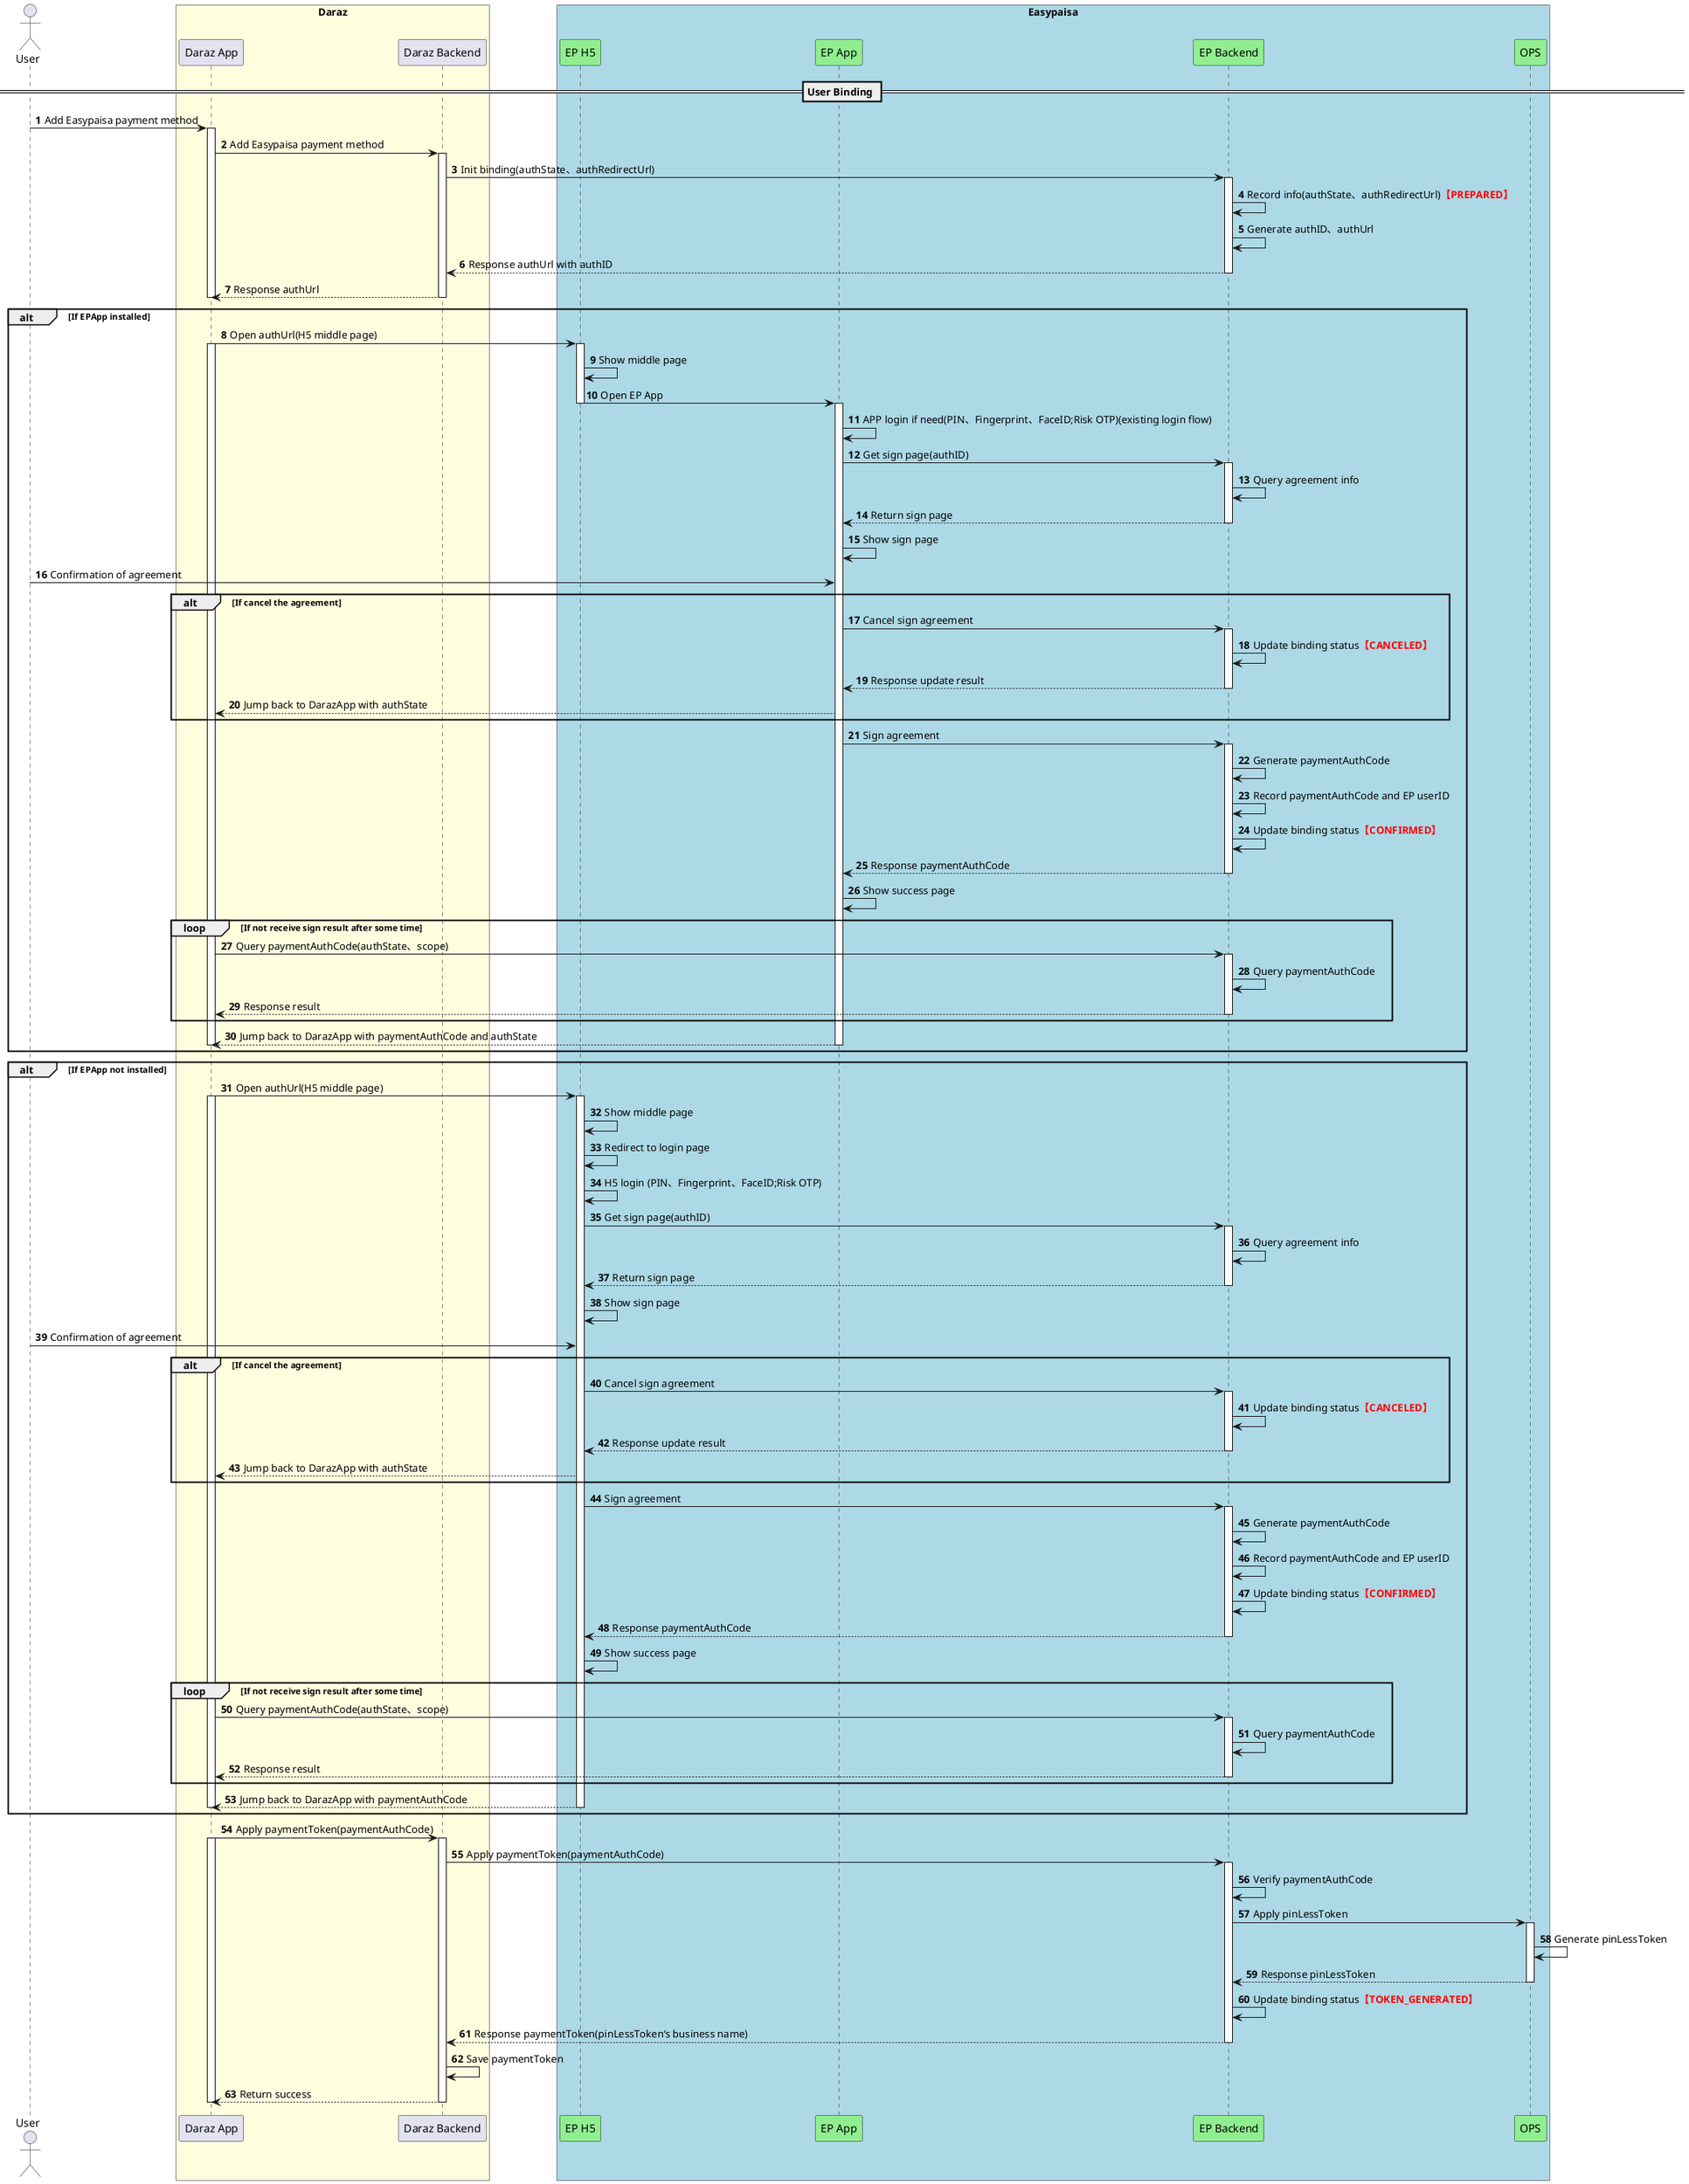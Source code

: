 @startuml
autonumber

actor       User
participant "User" as User

box "Daraz" #LightYellow
participant "Daraz App" as DarazApp
participant "Daraz Backend" as DarazBackend
end box

box "Easypaisa" #LightBlue
participant "EP H5" as EPH5 #LightGreen
participant "EP App" as EPApp #LightGreen
participant "EP Backend" as EPBackend #LightGreen
participant "OPS" as OPS #LightGreen
end box

== User Binding ==
User -> DarazApp: Add Easypaisa payment method
activate DarazApp
DarazApp -> DarazBackend: Add Easypaisa payment method
activate DarazBackend
DarazBackend -> EPBackend: Init binding(authState、authRedirectUrl)
activate EPBackend
EPBackend -> EPBackend: Record info(authState、authRedirectUrl)<font color=red><b>【PREPARED】
EPBackend -> EPBackend: Generate authID、authUrl
EPBackend --> DarazBackend: Response authUrl with authID
deactivate EPBackend
DarazBackend --> DarazApp: Response authUrl
deactivate DarazBackend
deactivate DarazApp

alt If EPApp installed
DarazApp -> EPH5: Open authUrl(H5 middle page)
activate DarazApp
activate EPH5
EPH5 -> EPH5: Show middle page
EPH5 -> EPApp: Open EP App
deactivate EPH5
activate EPApp
EPApp -> EPApp: APP login if need(PIN、Fingerprint、FaceID;Risk OTP)(existing login flow)
EPApp -> EPBackend: Get sign page(authID)
activate EPBackend
EPBackend ->EPBackend: Query agreement info
EPBackend --> EPApp: Return sign page
deactivate EPBackend
EPApp -> EPApp: Show sign page
User -> EPApp: Confirmation of agreement
alt If cancel the agreement
EPApp -> EPBackend: Cancel sign agreement
activate EPBackend
EPBackend -> EPBackend: Update binding status<font color=red><b>【CANCELED】
EPBackend --> EPApp: Response update result
deactivate EPBackend
EPApp --> DarazApp: Jump back to DarazApp with authState
end

EPApp -> EPBackend: Sign agreement
activate EPBackend
EPBackend -> EPBackend: Generate paymentAuthCode
EPBackend -> EPBackend: Record paymentAuthCode and EP userID
EPBackend -> EPBackend: Update binding status<font color=red><b>【CONFIRMED】
EPBackend --> EPApp: Response paymentAuthCode
deactivate EPBackend
EPApp -> EPApp: Show success page

loop If not receive sign result after some time
DarazApp -> EPBackend: Query paymentAuthCode(authState、scope)
activate EPBackend
EPBackend -> EPBackend: Query paymentAuthCode
EPBackend --> DarazApp: Response result
deactivate EPBackend
end

EPApp --> DarazApp: Jump back to DarazApp with paymentAuthCode and authState
deactivate DarazApp
deactivate EPApp
end

alt If EPApp not installed
DarazApp -> EPH5: Open authUrl(H5 middle page)
activate DarazApp
activate EPH5
EPH5 -> EPH5: Show middle page
EPH5 -> EPH5: Redirect to login page
EPH5 -> EPH5: H5 login (PIN、Fingerprint、FaceID;Risk OTP)
EPH5 -> EPBackend: Get sign page(authID)
activate EPBackend
EPBackend ->EPBackend: Query agreement info
EPBackend --> EPH5: Return sign page
deactivate EPBackend
EPH5 -> EPH5: Show sign page
User -> EPH5: Confirmation of agreement
alt If cancel the agreement
EPH5 -> EPBackend: Cancel sign agreement
activate EPBackend
EPBackend -> EPBackend: Update binding status<font color=red><b>【CANCELED】
EPBackend --> EPH5: Response update result
deactivate EPBackend
EPH5 --> DarazApp: Jump back to DarazApp with authState
end

EPH5 -> EPBackend: Sign agreement
activate EPBackend
EPBackend -> EPBackend: Generate paymentAuthCode
EPBackend -> EPBackend: Record paymentAuthCode and EP userID
EPBackend -> EPBackend: Update binding status<font color=red><b>【CONFIRMED】
EPBackend --> EPH5: Response paymentAuthCode
deactivate EPBackend
EPH5 -> EPH5: Show success page

loop If not receive sign result after some time
DarazApp -> EPBackend: Query paymentAuthCode(authState、scope)
activate EPBackend
EPBackend -> EPBackend: Query paymentAuthCode
EPBackend --> DarazApp: Response result
deactivate EPBackend
end

EPH5 --> DarazApp: Jump back to DarazApp with paymentAuthCode
deactivate EPH5
deactivate DarazApp
end

DarazApp -> DarazBackend: Apply paymentToken(paymentAuthCode)
activate DarazApp
activate DarazBackend
DarazBackend -> EPBackend: Apply paymentToken(paymentAuthCode)
activate EPBackend
EPBackend -> EPBackend: Verify paymentAuthCode
EPBackend -> OPS: Apply pinLessToken
activate OPS
OPS -> OPS: Generate pinLessToken
OPS --> EPBackend: Response pinLessToken
deactivate OPS
EPBackend -> EPBackend: Update binding status<font color=red><b>【TOKEN_GENERATED】
EPBackend --> DarazBackend: Response paymentToken(pinLessToken‘s business name)
deactivate EPBackend
DarazBackend -> DarazBackend: Save paymentToken
DarazBackend --> DarazApp: Return success
deactivate DarazBackend
deactivate DarazApp

@enduml
